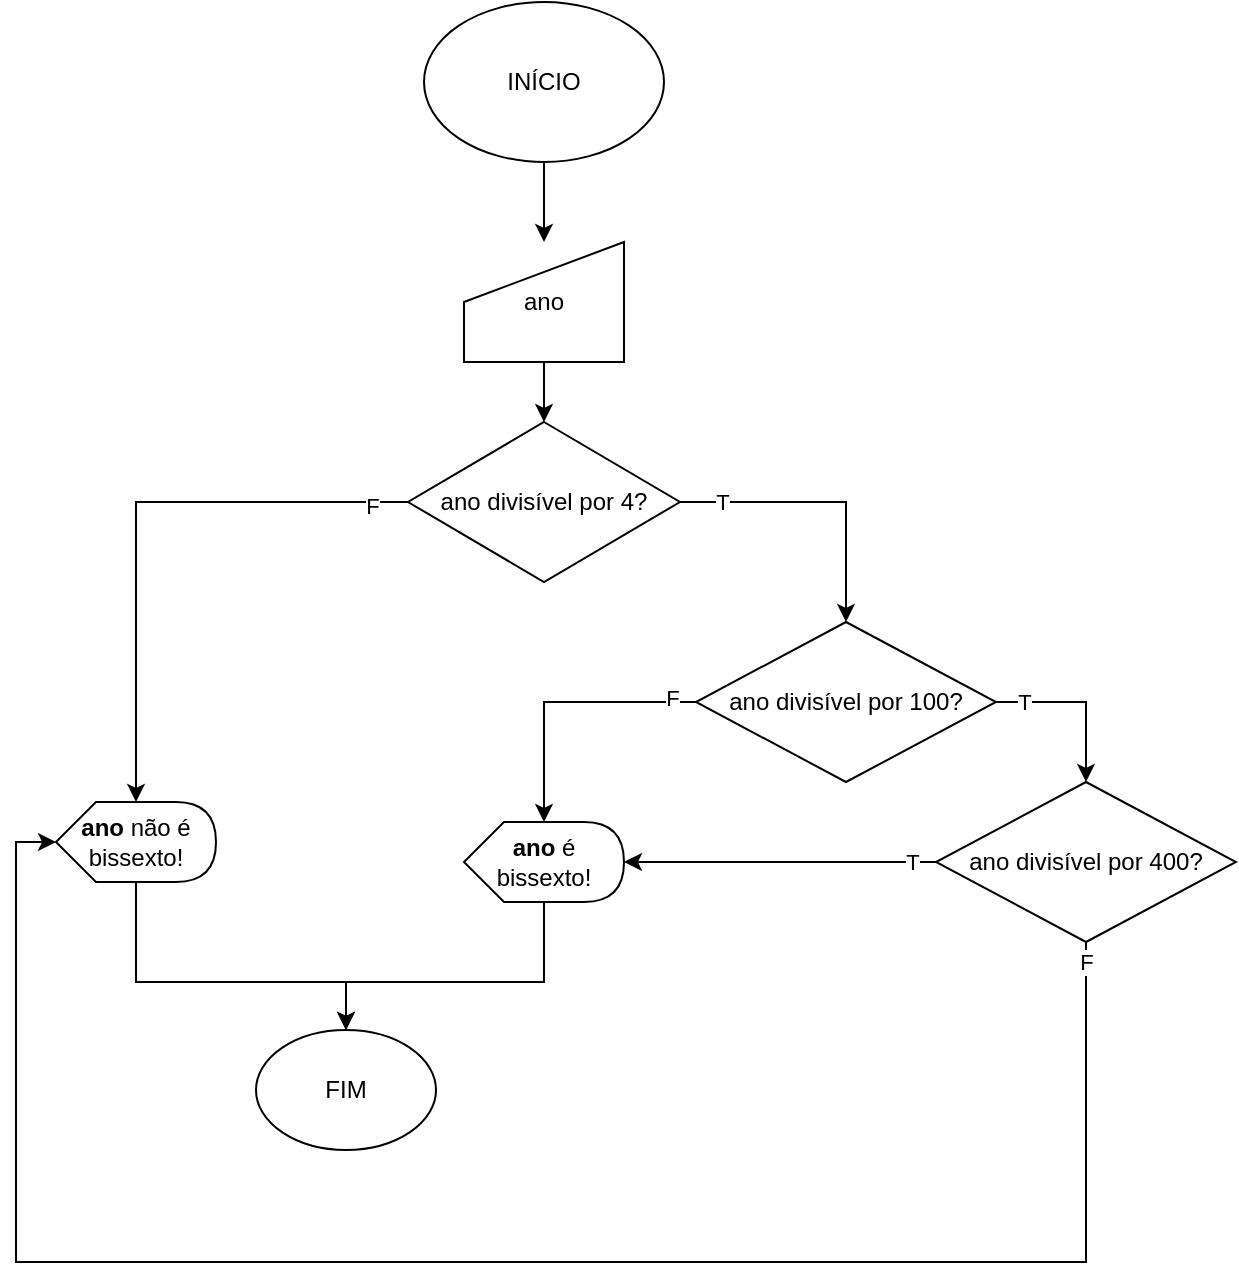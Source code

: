 <mxfile version="24.0.4" type="onedrive">
  <diagram name="Página-1" id="kg6duSwCMxmRgu78lRVk">
    <mxGraphModel grid="1" page="1" gridSize="10" guides="1" tooltips="1" connect="1" arrows="1" fold="1" pageScale="1" pageWidth="827" pageHeight="1169" math="0" shadow="0">
      <root>
        <mxCell id="0" />
        <mxCell id="1" parent="0" />
        <mxCell id="TeS_7XPuzBVDhZ3e-1pV-3" style="edgeStyle=orthogonalEdgeStyle;rounded=0;orthogonalLoop=1;jettySize=auto;html=1;" edge="1" parent="1" source="TeS_7XPuzBVDhZ3e-1pV-1" target="TeS_7XPuzBVDhZ3e-1pV-2">
          <mxGeometry relative="1" as="geometry" />
        </mxCell>
        <mxCell id="TeS_7XPuzBVDhZ3e-1pV-1" value="INÍCIO" style="ellipse;whiteSpace=wrap;html=1;" vertex="1" parent="1">
          <mxGeometry x="354" y="40" width="120" height="80" as="geometry" />
        </mxCell>
        <mxCell id="TeS_7XPuzBVDhZ3e-1pV-5" style="edgeStyle=orthogonalEdgeStyle;rounded=0;orthogonalLoop=1;jettySize=auto;html=1;entryX=0.5;entryY=0;entryDx=0;entryDy=0;" edge="1" parent="1" source="TeS_7XPuzBVDhZ3e-1pV-2" target="TeS_7XPuzBVDhZ3e-1pV-4">
          <mxGeometry relative="1" as="geometry" />
        </mxCell>
        <mxCell id="TeS_7XPuzBVDhZ3e-1pV-2" value="ano" style="shape=manualInput;whiteSpace=wrap;html=1;" vertex="1" parent="1">
          <mxGeometry x="374" y="160" width="80" height="60" as="geometry" />
        </mxCell>
        <mxCell id="TeS_7XPuzBVDhZ3e-1pV-7" style="edgeStyle=orthogonalEdgeStyle;rounded=0;orthogonalLoop=1;jettySize=auto;html=1;entryX=0.5;entryY=0;entryDx=0;entryDy=0;" edge="1" parent="1" source="TeS_7XPuzBVDhZ3e-1pV-4" target="TeS_7XPuzBVDhZ3e-1pV-6">
          <mxGeometry relative="1" as="geometry" />
        </mxCell>
        <mxCell id="TeS_7XPuzBVDhZ3e-1pV-8" value="T" style="edgeLabel;html=1;align=center;verticalAlign=middle;resizable=0;points=[];" connectable="0" vertex="1" parent="TeS_7XPuzBVDhZ3e-1pV-7">
          <mxGeometry x="-0.612" y="-1" relative="1" as="geometry">
            <mxPoint x="-7" y="-1" as="offset" />
          </mxGeometry>
        </mxCell>
        <mxCell id="TeS_7XPuzBVDhZ3e-1pV-4" value="ano divisível por 4?" style="rhombus;whiteSpace=wrap;html=1;" vertex="1" parent="1">
          <mxGeometry x="346" y="250" width="136" height="80" as="geometry" />
        </mxCell>
        <mxCell id="TeS_7XPuzBVDhZ3e-1pV-13" style="edgeStyle=orthogonalEdgeStyle;rounded=0;orthogonalLoop=1;jettySize=auto;html=1;entryX=0.5;entryY=0;entryDx=0;entryDy=0;exitX=1;exitY=0.5;exitDx=0;exitDy=0;" edge="1" parent="1" source="TeS_7XPuzBVDhZ3e-1pV-6" target="TeS_7XPuzBVDhZ3e-1pV-12">
          <mxGeometry relative="1" as="geometry" />
        </mxCell>
        <mxCell id="TeS_7XPuzBVDhZ3e-1pV-14" value="T" style="edgeLabel;html=1;align=center;verticalAlign=middle;resizable=0;points=[];" connectable="0" vertex="1" parent="TeS_7XPuzBVDhZ3e-1pV-13">
          <mxGeometry x="-0.557" y="2" relative="1" as="geometry">
            <mxPoint x="-5" y="2" as="offset" />
          </mxGeometry>
        </mxCell>
        <mxCell id="TeS_7XPuzBVDhZ3e-1pV-6" value="ano divisível por 100?" style="rhombus;whiteSpace=wrap;html=1;" vertex="1" parent="1">
          <mxGeometry x="490" y="350" width="150" height="80" as="geometry" />
        </mxCell>
        <mxCell id="TeS_7XPuzBVDhZ3e-1pV-19" style="edgeStyle=orthogonalEdgeStyle;rounded=0;orthogonalLoop=1;jettySize=auto;html=1;entryX=0.5;entryY=0;entryDx=0;entryDy=0;exitX=0;exitY=0;exitDx=40;exitDy=40;exitPerimeter=0;" edge="1" parent="1" source="TeS_7XPuzBVDhZ3e-1pV-9" target="TeS_7XPuzBVDhZ3e-1pV-18">
          <mxGeometry relative="1" as="geometry">
            <Array as="points">
              <mxPoint x="210" y="530" />
              <mxPoint x="315" y="530" />
            </Array>
          </mxGeometry>
        </mxCell>
        <mxCell id="TeS_7XPuzBVDhZ3e-1pV-9" value="&lt;b&gt;ano&lt;/b&gt;&amp;nbsp;não é bissexto!" style="shape=display;whiteSpace=wrap;html=1;" vertex="1" parent="1">
          <mxGeometry x="170" y="440" width="80" height="40" as="geometry" />
        </mxCell>
        <mxCell id="TeS_7XPuzBVDhZ3e-1pV-10" style="edgeStyle=orthogonalEdgeStyle;rounded=0;orthogonalLoop=1;jettySize=auto;html=1;entryX=0;entryY=0;entryDx=40;entryDy=0;entryPerimeter=0;" edge="1" parent="1" source="TeS_7XPuzBVDhZ3e-1pV-4" target="TeS_7XPuzBVDhZ3e-1pV-9">
          <mxGeometry relative="1" as="geometry" />
        </mxCell>
        <mxCell id="TeS_7XPuzBVDhZ3e-1pV-11" value="F" style="edgeLabel;html=1;align=center;verticalAlign=middle;resizable=0;points=[];" connectable="0" vertex="1" parent="TeS_7XPuzBVDhZ3e-1pV-10">
          <mxGeometry x="-0.874" y="2" relative="1" as="geometry">
            <mxPoint as="offset" />
          </mxGeometry>
        </mxCell>
        <mxCell id="TeS_7XPuzBVDhZ3e-1pV-12" value="ano divisível por 400?" style="rhombus;whiteSpace=wrap;html=1;" vertex="1" parent="1">
          <mxGeometry x="610" y="430" width="150" height="80" as="geometry" />
        </mxCell>
        <mxCell id="TeS_7XPuzBVDhZ3e-1pV-20" style="edgeStyle=orthogonalEdgeStyle;rounded=0;orthogonalLoop=1;jettySize=auto;html=1;entryX=0.5;entryY=0;entryDx=0;entryDy=0;exitX=0;exitY=0;exitDx=40;exitDy=40;exitPerimeter=0;" edge="1" parent="1" source="TeS_7XPuzBVDhZ3e-1pV-15" target="TeS_7XPuzBVDhZ3e-1pV-18">
          <mxGeometry relative="1" as="geometry">
            <Array as="points">
              <mxPoint x="414" y="530" />
              <mxPoint x="315" y="530" />
            </Array>
          </mxGeometry>
        </mxCell>
        <mxCell id="TeS_7XPuzBVDhZ3e-1pV-15" value="&lt;b&gt;ano&lt;/b&gt;&amp;nbsp;é bissexto!" style="shape=display;whiteSpace=wrap;html=1;" vertex="1" parent="1">
          <mxGeometry x="374" y="450" width="80" height="40" as="geometry" />
        </mxCell>
        <mxCell id="TeS_7XPuzBVDhZ3e-1pV-16" style="edgeStyle=orthogonalEdgeStyle;rounded=0;orthogonalLoop=1;jettySize=auto;html=1;entryX=0;entryY=0;entryDx=40;entryDy=0;entryPerimeter=0;" edge="1" parent="1" source="TeS_7XPuzBVDhZ3e-1pV-6" target="TeS_7XPuzBVDhZ3e-1pV-15">
          <mxGeometry relative="1" as="geometry" />
        </mxCell>
        <mxCell id="TeS_7XPuzBVDhZ3e-1pV-17" value="F" style="edgeLabel;html=1;align=center;verticalAlign=middle;resizable=0;points=[];" connectable="0" vertex="1" parent="TeS_7XPuzBVDhZ3e-1pV-16">
          <mxGeometry x="-0.816" y="-2" relative="1" as="geometry">
            <mxPoint as="offset" />
          </mxGeometry>
        </mxCell>
        <mxCell id="TeS_7XPuzBVDhZ3e-1pV-18" value="FIM" style="ellipse;whiteSpace=wrap;html=1;" vertex="1" parent="1">
          <mxGeometry x="270" y="554" width="90" height="60" as="geometry" />
        </mxCell>
        <mxCell id="TeS_7XPuzBVDhZ3e-1pV-21" style="edgeStyle=orthogonalEdgeStyle;rounded=0;orthogonalLoop=1;jettySize=auto;html=1;entryX=1;entryY=0.5;entryDx=0;entryDy=0;entryPerimeter=0;" edge="1" parent="1" source="TeS_7XPuzBVDhZ3e-1pV-12" target="TeS_7XPuzBVDhZ3e-1pV-15">
          <mxGeometry relative="1" as="geometry" />
        </mxCell>
        <mxCell id="TeS_7XPuzBVDhZ3e-1pV-22" value="T" style="edgeLabel;html=1;align=center;verticalAlign=middle;resizable=0;points=[];" connectable="0" vertex="1" parent="TeS_7XPuzBVDhZ3e-1pV-21">
          <mxGeometry x="-0.846" relative="1" as="geometry">
            <mxPoint as="offset" />
          </mxGeometry>
        </mxCell>
        <mxCell id="TeS_7XPuzBVDhZ3e-1pV-23" style="edgeStyle=orthogonalEdgeStyle;rounded=0;orthogonalLoop=1;jettySize=auto;html=1;entryX=0;entryY=0.5;entryDx=0;entryDy=0;entryPerimeter=0;" edge="1" parent="1" source="TeS_7XPuzBVDhZ3e-1pV-12" target="TeS_7XPuzBVDhZ3e-1pV-9">
          <mxGeometry relative="1" as="geometry">
            <Array as="points">
              <mxPoint x="685" y="670" />
              <mxPoint x="150" y="670" />
              <mxPoint x="150" y="460" />
            </Array>
          </mxGeometry>
        </mxCell>
        <mxCell id="TeS_7XPuzBVDhZ3e-1pV-24" value="F" style="edgeLabel;html=1;align=center;verticalAlign=middle;resizable=0;points=[];" connectable="0" vertex="1" parent="TeS_7XPuzBVDhZ3e-1pV-23">
          <mxGeometry x="-0.945" y="1" relative="1" as="geometry">
            <mxPoint x="-1" y="-16" as="offset" />
          </mxGeometry>
        </mxCell>
      </root>
    </mxGraphModel>
  </diagram>
</mxfile>
